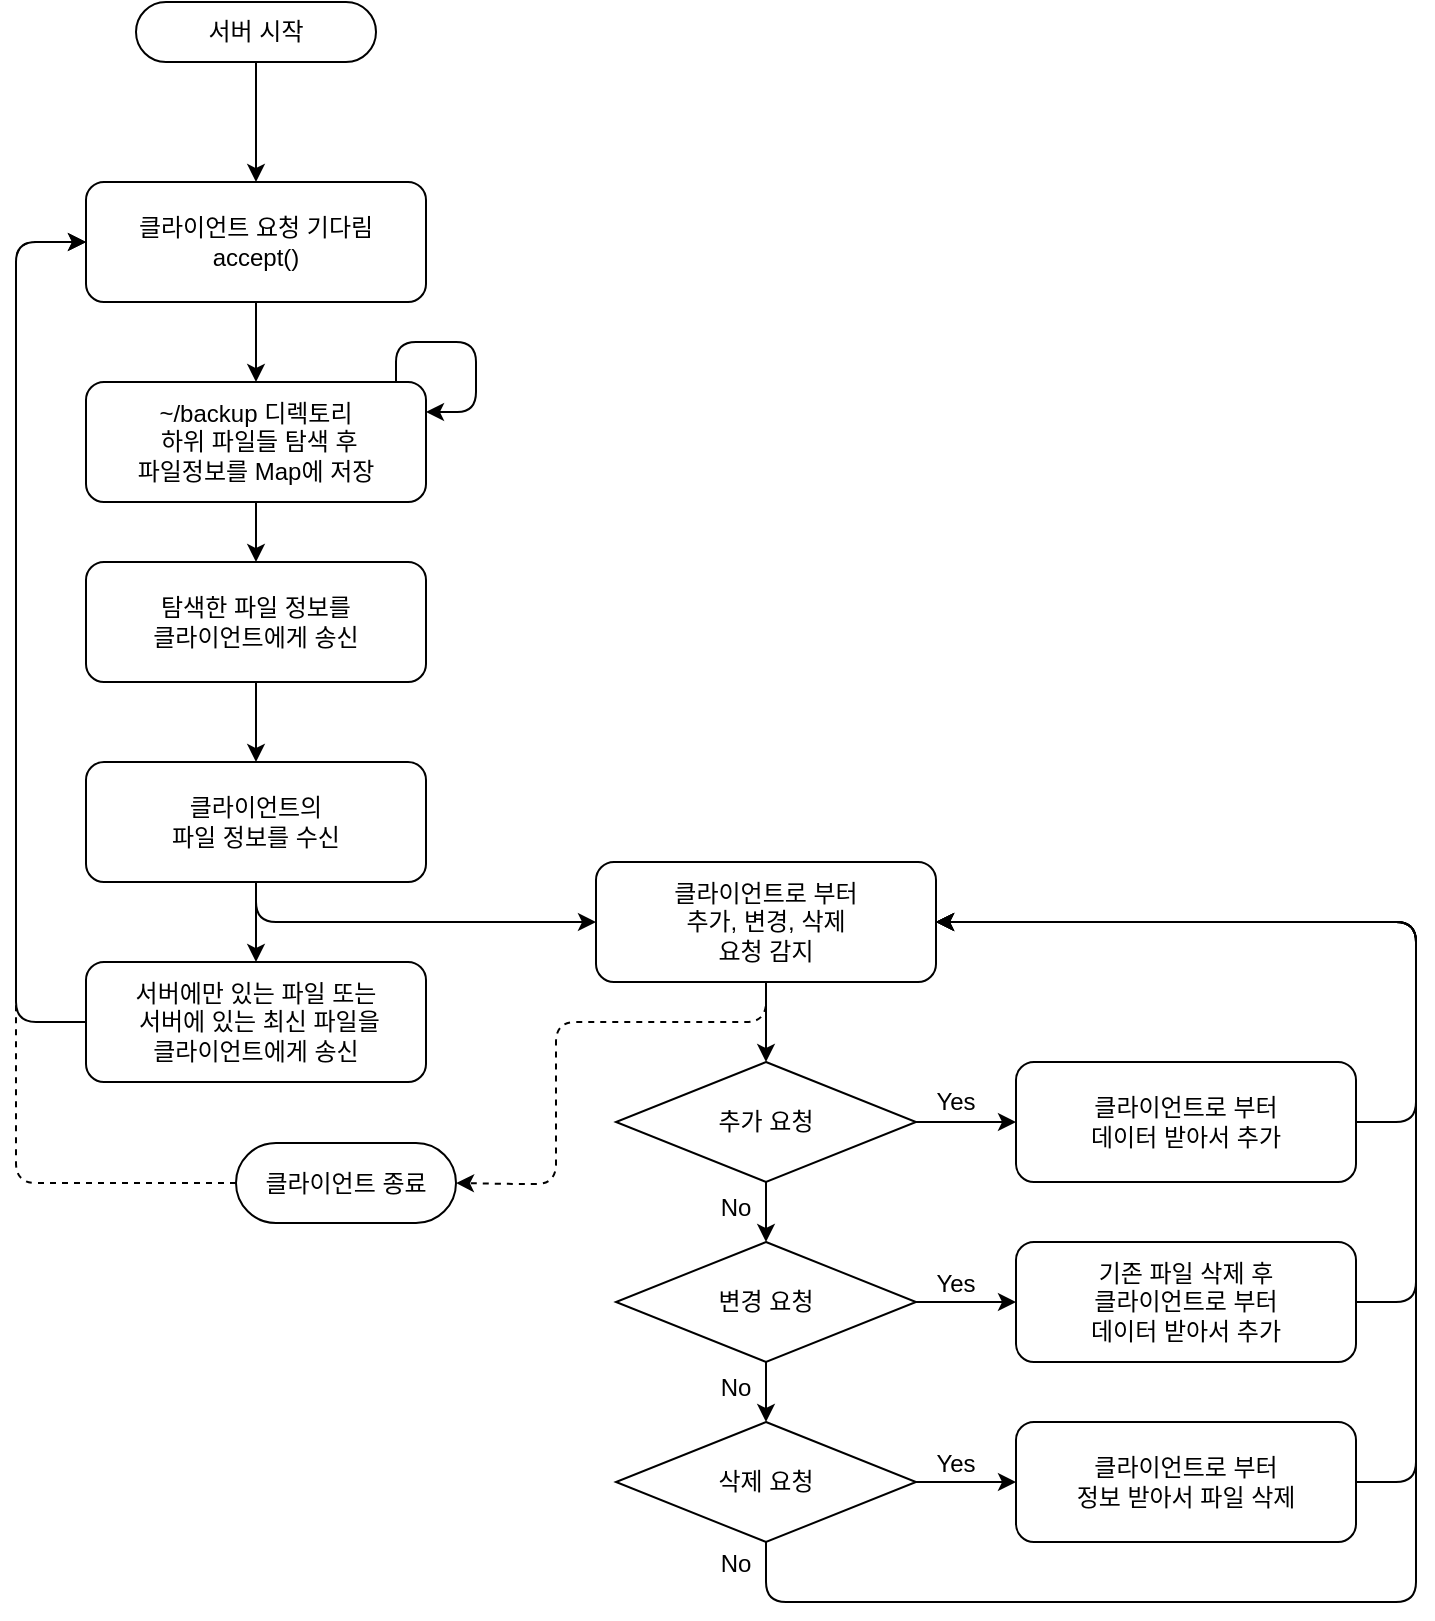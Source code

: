 <mxfile version="20.6.0" type="github" pages="2">
  <diagram id="anX1heDQR3pZWfZQjRBe" name="서버">
    <mxGraphModel dx="1409" dy="804" grid="1" gridSize="10" guides="1" tooltips="1" connect="1" arrows="1" fold="1" page="1" pageScale="1" pageWidth="827" pageHeight="1169" math="0" shadow="0">
      <root>
        <mxCell id="0" />
        <mxCell id="1" parent="0" />
        <mxCell id="EzxVzveiI16b7jW3P2lI-17" style="edgeStyle=orthogonalEdgeStyle;rounded=0;orthogonalLoop=1;jettySize=auto;html=1;entryX=0.5;entryY=0;entryDx=0;entryDy=0;" parent="1" source="EzxVzveiI16b7jW3P2lI-1" target="EzxVzveiI16b7jW3P2lI-4" edge="1">
          <mxGeometry relative="1" as="geometry" />
        </mxCell>
        <mxCell id="EzxVzveiI16b7jW3P2lI-1" value="서버 시작" style="rounded=1;whiteSpace=wrap;html=1;arcSize=50;" parent="1" vertex="1">
          <mxGeometry x="80" y="110" width="120" height="30" as="geometry" />
        </mxCell>
        <mxCell id="EzxVzveiI16b7jW3P2lI-18" style="edgeStyle=orthogonalEdgeStyle;rounded=0;orthogonalLoop=1;jettySize=auto;html=1;entryX=0.5;entryY=0;entryDx=0;entryDy=0;" parent="1" source="EzxVzveiI16b7jW3P2lI-4" target="EzxVzveiI16b7jW3P2lI-5" edge="1">
          <mxGeometry relative="1" as="geometry" />
        </mxCell>
        <mxCell id="EzxVzveiI16b7jW3P2lI-4" value="클라이언트 요청 기다림&lt;br&gt;accept()" style="rounded=1;whiteSpace=wrap;html=1;" parent="1" vertex="1">
          <mxGeometry x="55" y="200" width="170" height="60" as="geometry" />
        </mxCell>
        <mxCell id="EzxVzveiI16b7jW3P2lI-19" style="edgeStyle=orthogonalEdgeStyle;rounded=0;orthogonalLoop=1;jettySize=auto;html=1;" parent="1" source="EzxVzveiI16b7jW3P2lI-5" target="EzxVzveiI16b7jW3P2lI-6" edge="1">
          <mxGeometry relative="1" as="geometry" />
        </mxCell>
        <mxCell id="EzxVzveiI16b7jW3P2lI-5" value="~/backup 디렉토리&lt;br&gt;&amp;nbsp;하위 파일들 탐색 후 &lt;br&gt;파일정보를 Map에 저장" style="rounded=1;whiteSpace=wrap;html=1;" parent="1" vertex="1">
          <mxGeometry x="55" y="300" width="170" height="60" as="geometry" />
        </mxCell>
        <mxCell id="EzxVzveiI16b7jW3P2lI-20" style="edgeStyle=orthogonalEdgeStyle;rounded=0;orthogonalLoop=1;jettySize=auto;html=1;" parent="1" source="EzxVzveiI16b7jW3P2lI-6" target="EzxVzveiI16b7jW3P2lI-7" edge="1">
          <mxGeometry relative="1" as="geometry" />
        </mxCell>
        <mxCell id="EzxVzveiI16b7jW3P2lI-6" value="탐색한 파일 정보를 &lt;br&gt;클라이언트에게 송신" style="rounded=1;whiteSpace=wrap;html=1;" parent="1" vertex="1">
          <mxGeometry x="55" y="390" width="170" height="60" as="geometry" />
        </mxCell>
        <mxCell id="EzxVzveiI16b7jW3P2lI-21" style="edgeStyle=orthogonalEdgeStyle;rounded=0;orthogonalLoop=1;jettySize=auto;html=1;entryX=0.5;entryY=0;entryDx=0;entryDy=0;" parent="1" source="EzxVzveiI16b7jW3P2lI-7" target="EzxVzveiI16b7jW3P2lI-9" edge="1">
          <mxGeometry relative="1" as="geometry" />
        </mxCell>
        <mxCell id="EzxVzveiI16b7jW3P2lI-22" style="edgeStyle=orthogonalEdgeStyle;rounded=1;orthogonalLoop=1;jettySize=auto;html=1;entryX=0;entryY=0.5;entryDx=0;entryDy=0;" parent="1" source="EzxVzveiI16b7jW3P2lI-7" target="EzxVzveiI16b7jW3P2lI-8" edge="1">
          <mxGeometry relative="1" as="geometry">
            <Array as="points">
              <mxPoint x="140" y="570" />
              <mxPoint x="270" y="570" />
            </Array>
          </mxGeometry>
        </mxCell>
        <mxCell id="EzxVzveiI16b7jW3P2lI-7" value="클라이언트의 &lt;br&gt;파일 정보를 수신" style="rounded=1;whiteSpace=wrap;html=1;" parent="1" vertex="1">
          <mxGeometry x="55" y="490" width="170" height="60" as="geometry" />
        </mxCell>
        <mxCell id="EzxVzveiI16b7jW3P2lI-23" style="edgeStyle=orthogonalEdgeStyle;rounded=0;orthogonalLoop=1;jettySize=auto;html=1;entryX=0.5;entryY=0;entryDx=0;entryDy=0;" parent="1" source="EzxVzveiI16b7jW3P2lI-8" target="EzxVzveiI16b7jW3P2lI-13" edge="1">
          <mxGeometry relative="1" as="geometry" />
        </mxCell>
        <mxCell id="EzxVzveiI16b7jW3P2lI-108" style="edgeStyle=orthogonalEdgeStyle;rounded=1;orthogonalLoop=1;jettySize=auto;html=1;entryX=1;entryY=0.5;entryDx=0;entryDy=0;dashed=1;" parent="1" source="EzxVzveiI16b7jW3P2lI-8" target="EzxVzveiI16b7jW3P2lI-105" edge="1">
          <mxGeometry relative="1" as="geometry">
            <Array as="points">
              <mxPoint x="395" y="620" />
              <mxPoint x="290" y="620" />
              <mxPoint x="290" y="701" />
              <mxPoint x="270" y="701" />
            </Array>
          </mxGeometry>
        </mxCell>
        <mxCell id="EzxVzveiI16b7jW3P2lI-8" value="클라이언트로 부터&lt;br&gt;추가, 변경, 삭제&lt;br&gt;요청 감지" style="rounded=1;whiteSpace=wrap;html=1;" parent="1" vertex="1">
          <mxGeometry x="310" y="540" width="170" height="60" as="geometry" />
        </mxCell>
        <mxCell id="EzxVzveiI16b7jW3P2lI-44" style="edgeStyle=orthogonalEdgeStyle;rounded=1;orthogonalLoop=1;jettySize=auto;html=1;entryX=0;entryY=0.5;entryDx=0;entryDy=0;" parent="1" source="EzxVzveiI16b7jW3P2lI-9" target="EzxVzveiI16b7jW3P2lI-4" edge="1">
          <mxGeometry relative="1" as="geometry">
            <Array as="points">
              <mxPoint x="20" y="620" />
              <mxPoint x="20" y="230" />
            </Array>
          </mxGeometry>
        </mxCell>
        <mxCell id="EzxVzveiI16b7jW3P2lI-9" value="서버에만 있는 파일 또는&lt;br&gt;&amp;nbsp;서버에 있는 최신 파일을 &lt;br&gt;클라이언트에게 송신" style="rounded=1;whiteSpace=wrap;html=1;" parent="1" vertex="1">
          <mxGeometry x="55" y="590" width="170" height="60" as="geometry" />
        </mxCell>
        <mxCell id="EzxVzveiI16b7jW3P2lI-24" style="edgeStyle=orthogonalEdgeStyle;rounded=0;orthogonalLoop=1;jettySize=auto;html=1;entryX=0.5;entryY=0;entryDx=0;entryDy=0;" parent="1" source="EzxVzveiI16b7jW3P2lI-13" target="EzxVzveiI16b7jW3P2lI-15" edge="1">
          <mxGeometry relative="1" as="geometry" />
        </mxCell>
        <mxCell id="EzxVzveiI16b7jW3P2lI-31" style="edgeStyle=orthogonalEdgeStyle;rounded=0;orthogonalLoop=1;jettySize=auto;html=1;entryX=0;entryY=0.5;entryDx=0;entryDy=0;" parent="1" source="EzxVzveiI16b7jW3P2lI-13" target="EzxVzveiI16b7jW3P2lI-28" edge="1">
          <mxGeometry relative="1" as="geometry" />
        </mxCell>
        <mxCell id="EzxVzveiI16b7jW3P2lI-13" value="추가 요청" style="rhombus;whiteSpace=wrap;html=1;" parent="1" vertex="1">
          <mxGeometry x="320" y="640" width="150" height="60" as="geometry" />
        </mxCell>
        <mxCell id="EzxVzveiI16b7jW3P2lI-25" style="edgeStyle=orthogonalEdgeStyle;rounded=0;orthogonalLoop=1;jettySize=auto;html=1;entryX=0.5;entryY=0;entryDx=0;entryDy=0;" parent="1" source="EzxVzveiI16b7jW3P2lI-15" target="EzxVzveiI16b7jW3P2lI-16" edge="1">
          <mxGeometry relative="1" as="geometry" />
        </mxCell>
        <mxCell id="EzxVzveiI16b7jW3P2lI-32" style="edgeStyle=orthogonalEdgeStyle;rounded=0;orthogonalLoop=1;jettySize=auto;html=1;entryX=0;entryY=0.5;entryDx=0;entryDy=0;" parent="1" source="EzxVzveiI16b7jW3P2lI-15" target="EzxVzveiI16b7jW3P2lI-29" edge="1">
          <mxGeometry relative="1" as="geometry" />
        </mxCell>
        <mxCell id="EzxVzveiI16b7jW3P2lI-15" value="변경 요청" style="rhombus;whiteSpace=wrap;html=1;" parent="1" vertex="1">
          <mxGeometry x="320" y="730" width="150" height="60" as="geometry" />
        </mxCell>
        <mxCell id="EzxVzveiI16b7jW3P2lI-33" style="edgeStyle=orthogonalEdgeStyle;rounded=0;orthogonalLoop=1;jettySize=auto;html=1;entryX=0;entryY=0.5;entryDx=0;entryDy=0;" parent="1" source="EzxVzveiI16b7jW3P2lI-16" target="EzxVzveiI16b7jW3P2lI-30" edge="1">
          <mxGeometry relative="1" as="geometry" />
        </mxCell>
        <mxCell id="EzxVzveiI16b7jW3P2lI-42" style="edgeStyle=orthogonalEdgeStyle;rounded=1;orthogonalLoop=1;jettySize=auto;html=1;entryX=1;entryY=0.5;entryDx=0;entryDy=0;" parent="1" source="EzxVzveiI16b7jW3P2lI-16" target="EzxVzveiI16b7jW3P2lI-8" edge="1">
          <mxGeometry relative="1" as="geometry">
            <Array as="points">
              <mxPoint x="395" y="910" />
              <mxPoint x="720" y="910" />
              <mxPoint x="720" y="570" />
            </Array>
          </mxGeometry>
        </mxCell>
        <mxCell id="EzxVzveiI16b7jW3P2lI-16" value="삭제 요청" style="rhombus;whiteSpace=wrap;html=1;" parent="1" vertex="1">
          <mxGeometry x="320" y="820" width="150" height="60" as="geometry" />
        </mxCell>
        <mxCell id="EzxVzveiI16b7jW3P2lI-39" style="edgeStyle=orthogonalEdgeStyle;rounded=1;orthogonalLoop=1;jettySize=auto;html=1;entryX=1;entryY=0.5;entryDx=0;entryDy=0;" parent="1" source="EzxVzveiI16b7jW3P2lI-28" target="EzxVzveiI16b7jW3P2lI-8" edge="1">
          <mxGeometry relative="1" as="geometry">
            <Array as="points">
              <mxPoint x="720" y="670" />
              <mxPoint x="720" y="570" />
            </Array>
          </mxGeometry>
        </mxCell>
        <mxCell id="EzxVzveiI16b7jW3P2lI-28" value="클라이언트로 부터&lt;br&gt;데이터 받아서 추가" style="rounded=1;whiteSpace=wrap;html=1;" parent="1" vertex="1">
          <mxGeometry x="520" y="640" width="170" height="60" as="geometry" />
        </mxCell>
        <mxCell id="EzxVzveiI16b7jW3P2lI-40" style="edgeStyle=orthogonalEdgeStyle;rounded=1;orthogonalLoop=1;jettySize=auto;html=1;entryX=1;entryY=0.5;entryDx=0;entryDy=0;" parent="1" source="EzxVzveiI16b7jW3P2lI-29" target="EzxVzveiI16b7jW3P2lI-8" edge="1">
          <mxGeometry relative="1" as="geometry">
            <Array as="points">
              <mxPoint x="720" y="760" />
              <mxPoint x="720" y="570" />
            </Array>
          </mxGeometry>
        </mxCell>
        <mxCell id="EzxVzveiI16b7jW3P2lI-29" value="기존 파일 삭제 후&lt;br&gt;클라이언트로 부터&lt;br&gt;데이터 받아서 추가" style="rounded=1;whiteSpace=wrap;html=1;" parent="1" vertex="1">
          <mxGeometry x="520" y="730" width="170" height="60" as="geometry" />
        </mxCell>
        <mxCell id="EzxVzveiI16b7jW3P2lI-41" style="edgeStyle=orthogonalEdgeStyle;rounded=1;orthogonalLoop=1;jettySize=auto;html=1;entryX=1;entryY=0.5;entryDx=0;entryDy=0;" parent="1" source="EzxVzveiI16b7jW3P2lI-30" target="EzxVzveiI16b7jW3P2lI-8" edge="1">
          <mxGeometry relative="1" as="geometry">
            <Array as="points">
              <mxPoint x="720" y="850" />
              <mxPoint x="720" y="570" />
            </Array>
          </mxGeometry>
        </mxCell>
        <mxCell id="EzxVzveiI16b7jW3P2lI-30" value="클라이언트로 부터&lt;br&gt;정보 받아서 파일 삭제" style="rounded=1;whiteSpace=wrap;html=1;" parent="1" vertex="1">
          <mxGeometry x="520" y="820" width="170" height="60" as="geometry" />
        </mxCell>
        <mxCell id="EzxVzveiI16b7jW3P2lI-34" value="Yes" style="text;html=1;strokeColor=none;fillColor=none;align=center;verticalAlign=middle;whiteSpace=wrap;rounded=0;" parent="1" vertex="1">
          <mxGeometry x="475" y="649" width="30" height="21" as="geometry" />
        </mxCell>
        <mxCell id="EzxVzveiI16b7jW3P2lI-35" value="Yes" style="text;html=1;strokeColor=none;fillColor=none;align=center;verticalAlign=middle;whiteSpace=wrap;rounded=0;" parent="1" vertex="1">
          <mxGeometry x="475" y="740" width="30" height="21" as="geometry" />
        </mxCell>
        <mxCell id="EzxVzveiI16b7jW3P2lI-36" value="Yes" style="text;html=1;strokeColor=none;fillColor=none;align=center;verticalAlign=middle;whiteSpace=wrap;rounded=0;" parent="1" vertex="1">
          <mxGeometry x="475" y="830" width="30" height="21" as="geometry" />
        </mxCell>
        <mxCell id="EzxVzveiI16b7jW3P2lI-37" value="No" style="text;html=1;strokeColor=none;fillColor=none;align=center;verticalAlign=middle;whiteSpace=wrap;rounded=0;" parent="1" vertex="1">
          <mxGeometry x="365" y="702" width="30" height="21" as="geometry" />
        </mxCell>
        <mxCell id="EzxVzveiI16b7jW3P2lI-38" value="No" style="text;html=1;strokeColor=none;fillColor=none;align=center;verticalAlign=middle;whiteSpace=wrap;rounded=0;" parent="1" vertex="1">
          <mxGeometry x="365" y="792" width="30" height="21" as="geometry" />
        </mxCell>
        <mxCell id="EzxVzveiI16b7jW3P2lI-43" value="No" style="text;html=1;strokeColor=none;fillColor=none;align=center;verticalAlign=middle;whiteSpace=wrap;rounded=0;" parent="1" vertex="1">
          <mxGeometry x="365" y="880" width="30" height="21" as="geometry" />
        </mxCell>
        <mxCell id="EzxVzveiI16b7jW3P2lI-109" style="edgeStyle=orthogonalEdgeStyle;rounded=1;orthogonalLoop=1;jettySize=auto;html=1;entryX=0;entryY=0.5;entryDx=0;entryDy=0;dashed=1;" parent="1" source="EzxVzveiI16b7jW3P2lI-105" target="EzxVzveiI16b7jW3P2lI-4" edge="1">
          <mxGeometry relative="1" as="geometry">
            <Array as="points">
              <mxPoint x="20" y="701" />
              <mxPoint x="20" y="230" />
            </Array>
          </mxGeometry>
        </mxCell>
        <mxCell id="EzxVzveiI16b7jW3P2lI-105" value="클라이언트 종료" style="rounded=1;whiteSpace=wrap;html=1;arcSize=50;" parent="1" vertex="1">
          <mxGeometry x="130" y="680.5" width="110" height="40" as="geometry" />
        </mxCell>
        <mxCell id="ciseq4oJ9caqAmD3M0Wg-4" style="edgeStyle=orthogonalEdgeStyle;rounded=1;orthogonalLoop=1;jettySize=auto;html=1;entryX=1;entryY=0.25;entryDx=0;entryDy=0;" edge="1" parent="1">
          <mxGeometry relative="1" as="geometry">
            <mxPoint x="210" y="300" as="sourcePoint" />
            <mxPoint x="225" y="315" as="targetPoint" />
            <Array as="points">
              <mxPoint x="210" y="280" />
              <mxPoint x="250" y="280" />
              <mxPoint x="250" y="315" />
            </Array>
          </mxGeometry>
        </mxCell>
      </root>
    </mxGraphModel>
  </diagram>
  <diagram id="TCz_ifjLTkLVjdkAkBhQ" name="클라이언트">
    <mxGraphModel dx="1186" dy="1149" grid="1" gridSize="10" guides="1" tooltips="1" connect="1" arrows="1" fold="1" page="1" pageScale="1" pageWidth="827" pageHeight="1169" math="0" shadow="0">
      <root>
        <mxCell id="0" />
        <mxCell id="1" parent="0" />
        <mxCell id="z-x0fyDWIzfEJ-8xwaCE-1" style="edgeStyle=orthogonalEdgeStyle;rounded=0;orthogonalLoop=1;jettySize=auto;html=1;entryX=0.5;entryY=0;entryDx=0;entryDy=0;" parent="1" source="z-x0fyDWIzfEJ-8xwaCE-2" target="z-x0fyDWIzfEJ-8xwaCE-4" edge="1">
          <mxGeometry relative="1" as="geometry" />
        </mxCell>
        <mxCell id="z-x0fyDWIzfEJ-8xwaCE-2" value="클라이언트 시작" style="rounded=1;whiteSpace=wrap;html=1;arcSize=50;" parent="1" vertex="1">
          <mxGeometry x="960" y="110" width="120" height="30" as="geometry" />
        </mxCell>
        <mxCell id="z-x0fyDWIzfEJ-8xwaCE-3" style="edgeStyle=orthogonalEdgeStyle;rounded=1;orthogonalLoop=1;jettySize=auto;html=1;entryX=0.5;entryY=0;entryDx=0;entryDy=0;" parent="1" source="z-x0fyDWIzfEJ-8xwaCE-4" target="z-x0fyDWIzfEJ-8xwaCE-6" edge="1">
          <mxGeometry relative="1" as="geometry" />
        </mxCell>
        <mxCell id="z-x0fyDWIzfEJ-8xwaCE-4" value="서버에 연결 요청" style="rounded=1;whiteSpace=wrap;html=1;" parent="1" vertex="1">
          <mxGeometry x="935" y="200" width="170" height="60" as="geometry" />
        </mxCell>
        <mxCell id="z-x0fyDWIzfEJ-8xwaCE-5" style="edgeStyle=orthogonalEdgeStyle;rounded=1;orthogonalLoop=1;jettySize=auto;html=1;entryX=0.5;entryY=0;entryDx=0;entryDy=0;" parent="1" source="z-x0fyDWIzfEJ-8xwaCE-6" target="z-x0fyDWIzfEJ-8xwaCE-8" edge="1">
          <mxGeometry relative="1" as="geometry" />
        </mxCell>
        <mxCell id="z-x0fyDWIzfEJ-8xwaCE-6" value="~/sync 디렉토리&lt;br&gt;&amp;nbsp;하위 파일들 탐색 후&lt;br&gt;&amp;nbsp;파일정보를 Map에 저장" style="rounded=1;whiteSpace=wrap;html=1;" parent="1" vertex="1">
          <mxGeometry x="935" y="300" width="170" height="60" as="geometry" />
        </mxCell>
        <mxCell id="z-x0fyDWIzfEJ-8xwaCE-7" style="edgeStyle=orthogonalEdgeStyle;rounded=1;orthogonalLoop=1;jettySize=auto;html=1;" parent="1" source="z-x0fyDWIzfEJ-8xwaCE-8" target="z-x0fyDWIzfEJ-8xwaCE-10" edge="1">
          <mxGeometry relative="1" as="geometry" />
        </mxCell>
        <mxCell id="z-x0fyDWIzfEJ-8xwaCE-8" value="서버에 백업되어 있는&lt;br&gt;&amp;nbsp;파일들의 정보를 수신" style="rounded=1;whiteSpace=wrap;html=1;" parent="1" vertex="1">
          <mxGeometry x="935" y="390" width="170" height="60" as="geometry" />
        </mxCell>
        <mxCell id="z-x0fyDWIzfEJ-8xwaCE-9" style="edgeStyle=orthogonalEdgeStyle;rounded=1;orthogonalLoop=1;jettySize=auto;html=1;entryX=0.5;entryY=0;entryDx=0;entryDy=0;" parent="1" source="z-x0fyDWIzfEJ-8xwaCE-10" target="z-x0fyDWIzfEJ-8xwaCE-13" edge="1">
          <mxGeometry relative="1" as="geometry" />
        </mxCell>
        <mxCell id="z-x0fyDWIzfEJ-8xwaCE-10" value="클라이언트&amp;nbsp;파일들의 &lt;br&gt;정보를 송신" style="rounded=1;whiteSpace=wrap;html=1;" parent="1" vertex="1">
          <mxGeometry x="935" y="490" width="170" height="60" as="geometry" />
        </mxCell>
        <mxCell id="z-x0fyDWIzfEJ-8xwaCE-11" style="edgeStyle=orthogonalEdgeStyle;rounded=1;orthogonalLoop=1;jettySize=auto;html=1;entryX=0.5;entryY=0;entryDx=0;entryDy=0;" parent="1" source="z-x0fyDWIzfEJ-8xwaCE-13" target="z-x0fyDWIzfEJ-8xwaCE-15" edge="1">
          <mxGeometry relative="1" as="geometry" />
        </mxCell>
        <mxCell id="z-x0fyDWIzfEJ-8xwaCE-12" style="edgeStyle=orthogonalEdgeStyle;rounded=1;orthogonalLoop=1;jettySize=auto;html=1;entryX=0;entryY=0.5;entryDx=0;entryDy=0;" parent="1" source="z-x0fyDWIzfEJ-8xwaCE-13" target="z-x0fyDWIzfEJ-8xwaCE-23" edge="1">
          <mxGeometry relative="1" as="geometry">
            <Array as="points">
              <mxPoint x="1020" y="660" />
              <mxPoint x="1143" y="660" />
            </Array>
          </mxGeometry>
        </mxCell>
        <mxCell id="z-x0fyDWIzfEJ-8xwaCE-13" value="클라이언에만 있는 파일 또는&amp;nbsp;&lt;br&gt;클라이언트에 있는 최신파일을&amp;nbsp;&lt;br&gt;서버에게 송신" style="rounded=1;whiteSpace=wrap;html=1;" parent="1" vertex="1">
          <mxGeometry x="935" y="580" width="170" height="60" as="geometry" />
        </mxCell>
        <mxCell id="z-x0fyDWIzfEJ-8xwaCE-14" style="edgeStyle=orthogonalEdgeStyle;rounded=1;orthogonalLoop=1;jettySize=auto;html=1;entryX=0.5;entryY=0;entryDx=0;entryDy=0;" parent="1" source="z-x0fyDWIzfEJ-8xwaCE-15" target="z-x0fyDWIzfEJ-8xwaCE-17" edge="1">
          <mxGeometry relative="1" as="geometry" />
        </mxCell>
        <mxCell id="z-x0fyDWIzfEJ-8xwaCE-15" value="클라이언트의 ~/sync 디렉토리에 파일의 추가, 변경, 삭제&lt;br&gt;모니터링" style="rounded=1;whiteSpace=wrap;html=1;" parent="1" vertex="1">
          <mxGeometry x="935" y="780" width="170" height="60" as="geometry" />
        </mxCell>
        <mxCell id="z-x0fyDWIzfEJ-8xwaCE-16" style="edgeStyle=orthogonalEdgeStyle;rounded=1;orthogonalLoop=1;jettySize=auto;html=1;entryX=0.5;entryY=0;entryDx=0;entryDy=0;" parent="1" source="z-x0fyDWIzfEJ-8xwaCE-17" target="z-x0fyDWIzfEJ-8xwaCE-19" edge="1">
          <mxGeometry relative="1" as="geometry" />
        </mxCell>
        <mxCell id="z-x0fyDWIzfEJ-8xwaCE-17" value="5초 sleep" style="rounded=1;whiteSpace=wrap;html=1;" parent="1" vertex="1">
          <mxGeometry x="970" y="866" width="100" height="40" as="geometry" />
        </mxCell>
        <mxCell id="z-x0fyDWIzfEJ-8xwaCE-18" style="edgeStyle=orthogonalEdgeStyle;rounded=1;orthogonalLoop=1;jettySize=auto;html=1;entryX=0.5;entryY=0;entryDx=0;entryDy=0;" parent="1" source="z-x0fyDWIzfEJ-8xwaCE-19" target="z-x0fyDWIzfEJ-8xwaCE-21" edge="1">
          <mxGeometry relative="1" as="geometry" />
        </mxCell>
        <mxCell id="z-x0fyDWIzfEJ-8xwaCE-19" value="~/sync 디렉토리&lt;br&gt;&amp;nbsp;하위 파일들 탐색 후&lt;br&gt;&amp;nbsp;파일정보를 Map에 저장" style="rounded=1;whiteSpace=wrap;html=1;" parent="1" vertex="1">
          <mxGeometry x="935" y="930" width="170" height="60" as="geometry" />
        </mxCell>
        <mxCell id="z-x0fyDWIzfEJ-8xwaCE-20" style="edgeStyle=orthogonalEdgeStyle;rounded=1;orthogonalLoop=1;jettySize=auto;html=1;entryX=0;entryY=0.5;entryDx=0;entryDy=0;" parent="1" source="z-x0fyDWIzfEJ-8xwaCE-21" target="z-x0fyDWIzfEJ-8xwaCE-15" edge="1">
          <mxGeometry relative="1" as="geometry">
            <Array as="points">
              <mxPoint x="910" y="1050.0" />
              <mxPoint x="910" y="810" />
            </Array>
          </mxGeometry>
        </mxCell>
        <mxCell id="z-x0fyDWIzfEJ-8xwaCE-21" value="이전 정보와 비교해서&lt;br&gt;삭제, 추가, 변경에 대한 정보를&lt;br&gt;서버에 송신" style="rounded=1;whiteSpace=wrap;html=1;" parent="1" vertex="1">
          <mxGeometry x="935" y="1020" width="170" height="60" as="geometry" />
        </mxCell>
        <mxCell id="z-x0fyDWIzfEJ-8xwaCE-22" style="edgeStyle=orthogonalEdgeStyle;rounded=1;orthogonalLoop=1;jettySize=auto;html=1;entryX=0.5;entryY=0;entryDx=0;entryDy=0;" parent="1" source="z-x0fyDWIzfEJ-8xwaCE-23" target="z-x0fyDWIzfEJ-8xwaCE-46" edge="1">
          <mxGeometry relative="1" as="geometry" />
        </mxCell>
        <mxCell id="z-x0fyDWIzfEJ-8xwaCE-23" value="서버로 부터&lt;br&gt;추가, 변경, 삭제&lt;br&gt;요청 감지" style="rounded=1;whiteSpace=wrap;html=1;" parent="1" vertex="1">
          <mxGeometry x="1180" y="629.5" width="170" height="60" as="geometry" />
        </mxCell>
        <mxCell id="z-x0fyDWIzfEJ-8xwaCE-24" style="edgeStyle=orthogonalEdgeStyle;rounded=0;orthogonalLoop=1;jettySize=auto;html=1;entryX=0.5;entryY=0;entryDx=0;entryDy=0;" parent="1" source="z-x0fyDWIzfEJ-8xwaCE-26" target="z-x0fyDWIzfEJ-8xwaCE-29" edge="1">
          <mxGeometry relative="1" as="geometry" />
        </mxCell>
        <mxCell id="z-x0fyDWIzfEJ-8xwaCE-25" style="edgeStyle=orthogonalEdgeStyle;rounded=0;orthogonalLoop=1;jettySize=auto;html=1;entryX=0;entryY=0.5;entryDx=0;entryDy=0;" parent="1" source="z-x0fyDWIzfEJ-8xwaCE-26" target="z-x0fyDWIzfEJ-8xwaCE-33" edge="1">
          <mxGeometry relative="1" as="geometry" />
        </mxCell>
        <mxCell id="z-x0fyDWIzfEJ-8xwaCE-26" value="추가 요청" style="rhombus;whiteSpace=wrap;html=1;" parent="1" vertex="1">
          <mxGeometry x="1190" y="810" width="150" height="60" as="geometry" />
        </mxCell>
        <mxCell id="z-x0fyDWIzfEJ-8xwaCE-27" style="edgeStyle=orthogonalEdgeStyle;rounded=0;orthogonalLoop=1;jettySize=auto;html=1;entryX=0.5;entryY=0;entryDx=0;entryDy=0;" parent="1" source="z-x0fyDWIzfEJ-8xwaCE-29" target="z-x0fyDWIzfEJ-8xwaCE-31" edge="1">
          <mxGeometry relative="1" as="geometry" />
        </mxCell>
        <mxCell id="z-x0fyDWIzfEJ-8xwaCE-28" style="edgeStyle=orthogonalEdgeStyle;rounded=0;orthogonalLoop=1;jettySize=auto;html=1;entryX=0;entryY=0.5;entryDx=0;entryDy=0;" parent="1" source="z-x0fyDWIzfEJ-8xwaCE-29" target="z-x0fyDWIzfEJ-8xwaCE-35" edge="1">
          <mxGeometry relative="1" as="geometry" />
        </mxCell>
        <mxCell id="z-x0fyDWIzfEJ-8xwaCE-29" value="변경 요청" style="rhombus;whiteSpace=wrap;html=1;" parent="1" vertex="1">
          <mxGeometry x="1190" y="900" width="150" height="60" as="geometry" />
        </mxCell>
        <mxCell id="z-x0fyDWIzfEJ-8xwaCE-30" style="edgeStyle=orthogonalEdgeStyle;rounded=0;orthogonalLoop=1;jettySize=auto;html=1;entryX=0;entryY=0.5;entryDx=0;entryDy=0;" parent="1" source="z-x0fyDWIzfEJ-8xwaCE-31" target="z-x0fyDWIzfEJ-8xwaCE-37" edge="1">
          <mxGeometry relative="1" as="geometry" />
        </mxCell>
        <mxCell id="z-x0fyDWIzfEJ-8xwaCE-31" value="삭제 요청" style="rhombus;whiteSpace=wrap;html=1;" parent="1" vertex="1">
          <mxGeometry x="1190" y="990" width="150" height="60" as="geometry" />
        </mxCell>
        <mxCell id="z-x0fyDWIzfEJ-8xwaCE-32" style="edgeStyle=orthogonalEdgeStyle;rounded=1;orthogonalLoop=1;jettySize=auto;html=1;entryX=1;entryY=0.5;entryDx=0;entryDy=0;" parent="1" source="z-x0fyDWIzfEJ-8xwaCE-33" target="z-x0fyDWIzfEJ-8xwaCE-23" edge="1">
          <mxGeometry relative="1" as="geometry">
            <Array as="points">
              <mxPoint x="1600" y="840" />
              <mxPoint x="1600" y="659" />
            </Array>
          </mxGeometry>
        </mxCell>
        <mxCell id="z-x0fyDWIzfEJ-8xwaCE-33" value="클라이언트로 부터&lt;br&gt;데이터 받아서 추가" style="rounded=1;whiteSpace=wrap;html=1;" parent="1" vertex="1">
          <mxGeometry x="1400" y="810" width="170" height="60" as="geometry" />
        </mxCell>
        <mxCell id="z-x0fyDWIzfEJ-8xwaCE-34" style="edgeStyle=orthogonalEdgeStyle;rounded=1;orthogonalLoop=1;jettySize=auto;html=1;entryX=1;entryY=0.5;entryDx=0;entryDy=0;" parent="1" source="z-x0fyDWIzfEJ-8xwaCE-35" target="z-x0fyDWIzfEJ-8xwaCE-23" edge="1">
          <mxGeometry relative="1" as="geometry">
            <Array as="points">
              <mxPoint x="1600" y="930" />
              <mxPoint x="1600" y="659" />
            </Array>
          </mxGeometry>
        </mxCell>
        <mxCell id="z-x0fyDWIzfEJ-8xwaCE-35" value="기존 파일 삭제 후&lt;br&gt;클라이언트로 부터&lt;br&gt;데이터 받아서 추가" style="rounded=1;whiteSpace=wrap;html=1;" parent="1" vertex="1">
          <mxGeometry x="1400" y="900" width="170" height="60" as="geometry" />
        </mxCell>
        <mxCell id="z-x0fyDWIzfEJ-8xwaCE-36" style="edgeStyle=orthogonalEdgeStyle;rounded=1;orthogonalLoop=1;jettySize=auto;html=1;entryX=1;entryY=0.5;entryDx=0;entryDy=0;" parent="1" source="z-x0fyDWIzfEJ-8xwaCE-37" target="z-x0fyDWIzfEJ-8xwaCE-23" edge="1">
          <mxGeometry relative="1" as="geometry">
            <Array as="points">
              <mxPoint x="1600" y="1020" />
              <mxPoint x="1600" y="659" />
            </Array>
          </mxGeometry>
        </mxCell>
        <mxCell id="z-x0fyDWIzfEJ-8xwaCE-37" value="클라이언트로 부터&lt;br&gt;정보 받아서 파일 삭제" style="rounded=1;whiteSpace=wrap;html=1;" parent="1" vertex="1">
          <mxGeometry x="1400" y="990" width="170" height="60" as="geometry" />
        </mxCell>
        <mxCell id="z-x0fyDWIzfEJ-8xwaCE-38" value="Yes" style="text;html=1;strokeColor=none;fillColor=none;align=center;verticalAlign=middle;whiteSpace=wrap;rounded=0;" parent="1" vertex="1">
          <mxGeometry x="1355" y="819" width="30" height="21" as="geometry" />
        </mxCell>
        <mxCell id="z-x0fyDWIzfEJ-8xwaCE-39" value="Yes" style="text;html=1;strokeColor=none;fillColor=none;align=center;verticalAlign=middle;whiteSpace=wrap;rounded=0;" parent="1" vertex="1">
          <mxGeometry x="1355" y="910" width="30" height="21" as="geometry" />
        </mxCell>
        <mxCell id="z-x0fyDWIzfEJ-8xwaCE-40" value="Yes" style="text;html=1;strokeColor=none;fillColor=none;align=center;verticalAlign=middle;whiteSpace=wrap;rounded=0;" parent="1" vertex="1">
          <mxGeometry x="1355" y="1000" width="30" height="21" as="geometry" />
        </mxCell>
        <mxCell id="z-x0fyDWIzfEJ-8xwaCE-41" value="No" style="text;html=1;strokeColor=none;fillColor=none;align=center;verticalAlign=middle;whiteSpace=wrap;rounded=0;" parent="1" vertex="1">
          <mxGeometry x="1233" y="871" width="32.86" height="23" as="geometry" />
        </mxCell>
        <mxCell id="z-x0fyDWIzfEJ-8xwaCE-42" value="No" style="text;html=1;strokeColor=none;fillColor=none;align=center;verticalAlign=middle;whiteSpace=wrap;rounded=0;" parent="1" vertex="1">
          <mxGeometry x="1235" y="962" width="30" height="21" as="geometry" />
        </mxCell>
        <mxCell id="z-x0fyDWIzfEJ-8xwaCE-43" value="No" style="text;html=1;strokeColor=none;fillColor=none;align=center;verticalAlign=middle;whiteSpace=wrap;rounded=0;" parent="1" vertex="1">
          <mxGeometry x="1234" y="1050" width="30" height="21" as="geometry" />
        </mxCell>
        <mxCell id="z-x0fyDWIzfEJ-8xwaCE-44" style="edgeStyle=orthogonalEdgeStyle;rounded=1;orthogonalLoop=1;jettySize=auto;html=1;entryX=0.5;entryY=0;entryDx=0;entryDy=0;" parent="1" source="z-x0fyDWIzfEJ-8xwaCE-46" target="z-x0fyDWIzfEJ-8xwaCE-26" edge="1">
          <mxGeometry relative="1" as="geometry" />
        </mxCell>
        <mxCell id="z-x0fyDWIzfEJ-8xwaCE-45" style="edgeStyle=orthogonalEdgeStyle;rounded=1;orthogonalLoop=1;jettySize=auto;html=1;entryX=0.5;entryY=0;entryDx=0;entryDy=0;" parent="1" source="z-x0fyDWIzfEJ-8xwaCE-46" target="z-x0fyDWIzfEJ-8xwaCE-15" edge="1">
          <mxGeometry relative="1" as="geometry" />
        </mxCell>
        <mxCell id="z-x0fyDWIzfEJ-8xwaCE-46" value="END" style="rhombus;whiteSpace=wrap;html=1;" parent="1" vertex="1">
          <mxGeometry x="1190" y="720.5" width="150" height="60" as="geometry" />
        </mxCell>
        <mxCell id="z-x0fyDWIzfEJ-8xwaCE-47" value="No" style="text;html=1;strokeColor=none;fillColor=none;align=center;verticalAlign=middle;whiteSpace=wrap;rounded=0;" parent="1" vertex="1">
          <mxGeometry x="1233" y="780" width="32.86" height="23" as="geometry" />
        </mxCell>
        <mxCell id="z-x0fyDWIzfEJ-8xwaCE-48" value="Yes" style="text;html=1;strokeColor=none;fillColor=none;align=center;verticalAlign=middle;whiteSpace=wrap;rounded=0;" parent="1" vertex="1">
          <mxGeometry x="1130" y="723" width="30" height="21" as="geometry" />
        </mxCell>
        <mxCell id="5tKa80x4iDuyk4tBwMah-1" style="edgeStyle=orthogonalEdgeStyle;rounded=1;orthogonalLoop=1;jettySize=auto;html=1;entryX=1;entryY=0.25;entryDx=0;entryDy=0;" edge="1" parent="1">
          <mxGeometry relative="1" as="geometry">
            <mxPoint x="1090" y="929.5" as="sourcePoint" />
            <mxPoint x="1105" y="944.5" as="targetPoint" />
            <Array as="points">
              <mxPoint x="1090" y="909.5" />
              <mxPoint x="1130" y="909.5" />
              <mxPoint x="1130" y="944.5" />
            </Array>
          </mxGeometry>
        </mxCell>
        <mxCell id="5tKa80x4iDuyk4tBwMah-2" style="edgeStyle=orthogonalEdgeStyle;rounded=1;orthogonalLoop=1;jettySize=auto;html=1;entryX=1;entryY=0.25;entryDx=0;entryDy=0;" edge="1" parent="1">
          <mxGeometry relative="1" as="geometry">
            <mxPoint x="1089.94" y="299.97" as="sourcePoint" />
            <mxPoint x="1104.94" y="314.97" as="targetPoint" />
            <Array as="points">
              <mxPoint x="1089.94" y="279.97" />
              <mxPoint x="1129.94" y="279.97" />
              <mxPoint x="1129.94" y="314.97" />
            </Array>
          </mxGeometry>
        </mxCell>
      </root>
    </mxGraphModel>
  </diagram>
</mxfile>

